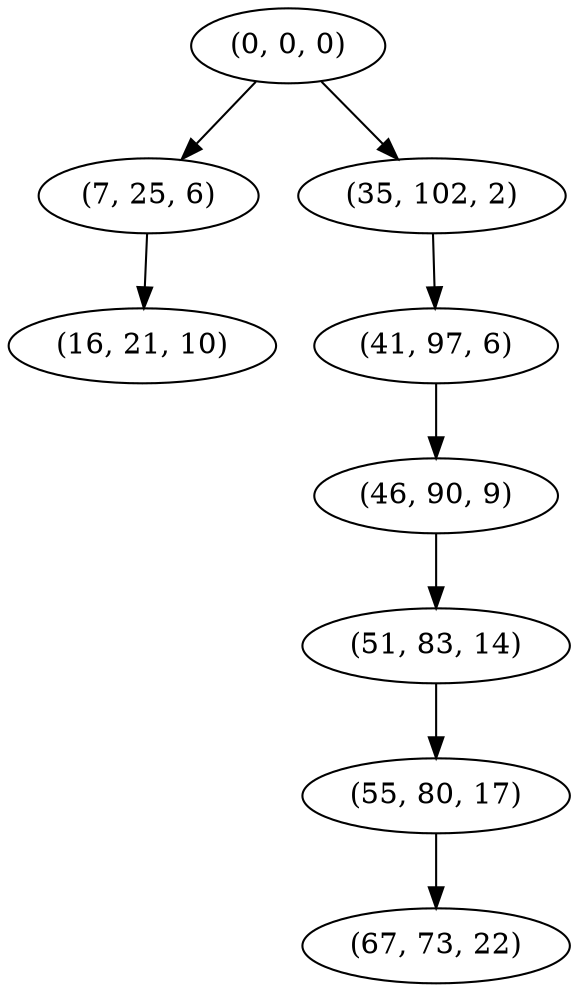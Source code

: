 digraph tree {
    "(0, 0, 0)";
    "(7, 25, 6)";
    "(16, 21, 10)";
    "(35, 102, 2)";
    "(41, 97, 6)";
    "(46, 90, 9)";
    "(51, 83, 14)";
    "(55, 80, 17)";
    "(67, 73, 22)";
    "(0, 0, 0)" -> "(7, 25, 6)";
    "(0, 0, 0)" -> "(35, 102, 2)";
    "(7, 25, 6)" -> "(16, 21, 10)";
    "(35, 102, 2)" -> "(41, 97, 6)";
    "(41, 97, 6)" -> "(46, 90, 9)";
    "(46, 90, 9)" -> "(51, 83, 14)";
    "(51, 83, 14)" -> "(55, 80, 17)";
    "(55, 80, 17)" -> "(67, 73, 22)";
}
